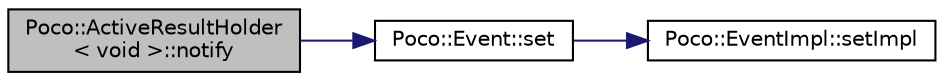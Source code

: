 digraph "Poco::ActiveResultHolder&lt; void &gt;::notify"
{
 // LATEX_PDF_SIZE
  edge [fontname="Helvetica",fontsize="10",labelfontname="Helvetica",labelfontsize="10"];
  node [fontname="Helvetica",fontsize="10",shape=record];
  rankdir="LR";
  Node1 [label="Poco::ActiveResultHolder\l\< void \>::notify",height=0.2,width=0.4,color="black", fillcolor="grey75", style="filled", fontcolor="black",tooltip="Notifies the invoking thread that the result became available."];
  Node1 -> Node2 [color="midnightblue",fontsize="10",style="solid",fontname="Helvetica"];
  Node2 [label="Poco::Event::set",height=0.2,width=0.4,color="black", fillcolor="white", style="filled",URL="$classPoco_1_1Event.html#a99a0419c5b9481bfc28efb3fa21f7979",tooltip="Destroys the event."];
  Node2 -> Node3 [color="midnightblue",fontsize="10",style="solid",fontname="Helvetica"];
  Node3 [label="Poco::EventImpl::setImpl",height=0.2,width=0.4,color="black", fillcolor="white", style="filled",URL="$classPoco_1_1EventImpl.html#a3b222e22982c18c5aef6de544feb4d97",tooltip=" "];
}
